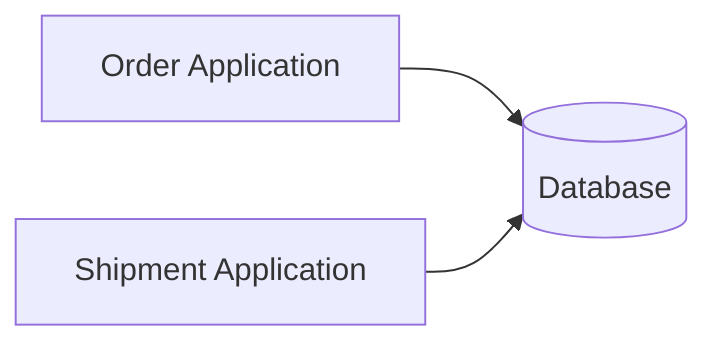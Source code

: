 flowchart LR
    App1[Order Application]
    App2[Shipment Application]
    App1 --> DB[(Database)]
    App2 --> DB[(Database)]